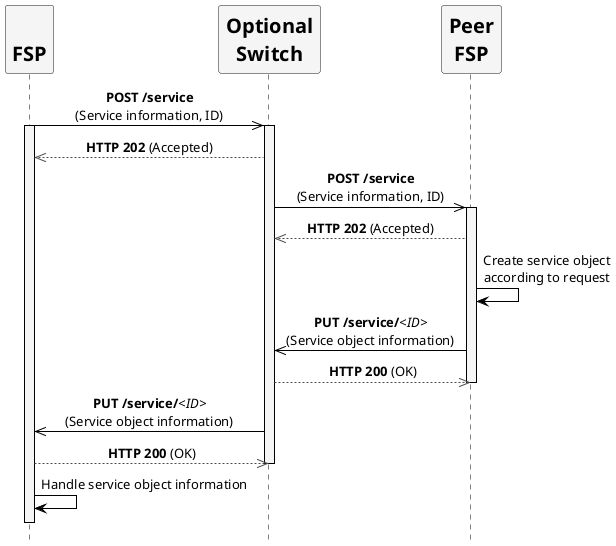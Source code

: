 /'*****
 License
 --------------
 Copyright © 2017 Bill & Melinda Gates Foundation
 The Mojaloop files are made available by the Bill & Melinda Gates Foundation under the Apache License, Version 2.0 (the "License") and you may not use these files except in compliance with the License. You may obtain a copy of the License at
 http://www.apache.org/licenses/LICENSE-2.0
 Unless required by applicable law or agreed to in writing, the Mojaloop files are distributed on an "AS IS" BASIS, WITHOUT WARRANTIES OR CONDITIONS OF ANY KIND, either express or implied. See the License for the specific language governing permissions and limitations under the License.
 Contributors
 --------------
 This is the official list of the Mojaloop project contributors for this file.
 Names of the original copyright holders (individuals or organizations)
 should be listed with a '*' in the first column. People who have
 contributed from an organization can be listed under the organization
 that actually holds the copyright for their contributions (see the
 Gates Foundation organization for an example). Those individuals should have
 their names indented and be marked with a '-'. Email address can be added
 optionally within square brackets <email>.
 * Gates Foundation
 - Name Surname <name.surname@gatesfoundation.com>

 * Henk Kodde <henk.kodde@modusbox.com>
 --------------
 ******'/

@startuml
' declaring skinparam
skinparam sequenceMessageAlign center
skinparam shadowing false
skinparam defaultFontName Verdana
skinparam monochrome true
skinparam SequenceLifeLineBackgroundColor WhiteSmoke
skinparam SequenceLifeLineBorderColor Black
skinparam ParticipantFontStyle Bold
skinparam ParticipantFontSize 20
skinparam ParticipantBackgroundColor WhiteSmoke
skinparam sequencearrowcolor Black

hide footbox

' declare title
' title HTTP POST call flow

' Actor Keys:
' participant - FSP, Peer FSP and Optional Switch

' declare actors
participant "\nFSP" as FSP
participant "Optional\nSwitch" as Switch
participant "Peer\nFSP" as PEERFSP

' start flow
FSP ->> Switch: **POST /service**\n(Service information, ID)
activate FSP
activate Switch
FSP <<[#Red]-- Switch : **HTTP 202** (Accepted)
Switch ->> PEERFSP: **POST /service**\n(Service information, ID)
activate PEERFSP
Switch <<[#Red]-- PEERFSP: **HTTP 202** (Accepted)
PEERFSP -> PEERFSP: Create service object\naccording to request
Switch <<- PEERFSP: **PUT /service/**//<ID>//\n(Service object information)
Switch --[#Red]>> PEERFSP: **HTTP 200** (OK)
deactivate PEERFSP
FSP <<- Switch: **PUT /service/**//<ID>//\n(Service object information)
FSP --[#Red]>> Switch: **HTTP 200** (OK)
deactivate Switch
FSP -> FSP: Handle service object information
FSP -[hidden]> Switch
deactivate FSP
@enduml
